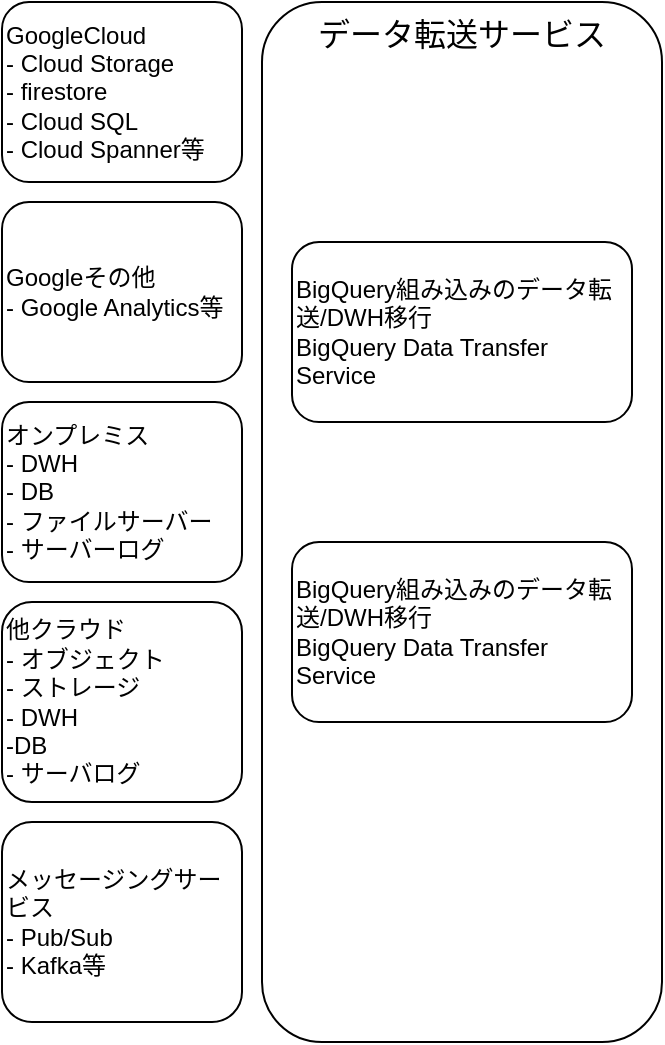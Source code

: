 <mxfile version="20.3.0" type="device"><diagram id="tY0MM6VWsKPhxYLIjCnF" name="ページ1"><mxGraphModel dx="1864" dy="1265" grid="1" gridSize="10" guides="1" tooltips="1" connect="1" arrows="1" fold="1" page="1" pageScale="1" pageWidth="827" pageHeight="1169" math="0" shadow="0"><root><mxCell id="0"/><mxCell id="1" parent="0"/><mxCell id="KR-hTZ2ijFbx5dIGlyAb-1" value="GoogleCloud&lt;br&gt;- Cloud Storage&lt;br&gt;- firestore&lt;br&gt;- Cloud SQL&lt;br&gt;- Cloud Spanner等" style="rounded=1;whiteSpace=wrap;html=1;align=left;" vertex="1" parent="1"><mxGeometry x="40" y="160" width="120" height="90" as="geometry"/></mxCell><mxCell id="KR-hTZ2ijFbx5dIGlyAb-2" value="Googleその他&lt;br&gt;- Google Analytics等" style="rounded=1;whiteSpace=wrap;html=1;align=left;" vertex="1" parent="1"><mxGeometry x="40" y="260" width="120" height="90" as="geometry"/></mxCell><mxCell id="KR-hTZ2ijFbx5dIGlyAb-3" value="オンプレミス&lt;br&gt;- DWH&lt;br&gt;- DB&lt;br&gt;- ファイルサーバー&lt;br&gt;- サーバーログ" style="rounded=1;whiteSpace=wrap;html=1;align=left;" vertex="1" parent="1"><mxGeometry x="40" y="360" width="120" height="90" as="geometry"/></mxCell><mxCell id="KR-hTZ2ijFbx5dIGlyAb-4" value="他クラウド&lt;br&gt;- オブジェクト&lt;br&gt;- ストレージ&lt;br&gt;- DWH&lt;br&gt;-DB&lt;br&gt;- サーバログ" style="rounded=1;whiteSpace=wrap;html=1;align=left;" vertex="1" parent="1"><mxGeometry x="40" y="460" width="120" height="100" as="geometry"/></mxCell><mxCell id="KR-hTZ2ijFbx5dIGlyAb-5" value="メッセージングサービス&lt;br&gt;- Pub/Sub&lt;br&gt;- Kafka等" style="rounded=1;whiteSpace=wrap;html=1;align=left;" vertex="1" parent="1"><mxGeometry x="40" y="570" width="120" height="100" as="geometry"/></mxCell><mxCell id="KR-hTZ2ijFbx5dIGlyAb-6" value="データ転送サービス" style="rounded=1;whiteSpace=wrap;html=1;verticalAlign=top;fontSize=16;" vertex="1" parent="1"><mxGeometry x="170" y="160" width="200" height="520" as="geometry"/></mxCell><mxCell id="KR-hTZ2ijFbx5dIGlyAb-7" value="BigQuery組み込みのデータ転送/DWH移行&lt;br&gt;BigQuery Data Transfer Service" style="rounded=1;whiteSpace=wrap;html=1;align=left;" vertex="1" parent="1"><mxGeometry x="185" y="280" width="170" height="90" as="geometry"/></mxCell><mxCell id="KR-hTZ2ijFbx5dIGlyAb-8" value="BigQuery組み込みのデータ転送/DWH移行&lt;br&gt;BigQuery Data Transfer Service" style="rounded=1;whiteSpace=wrap;html=1;align=left;" vertex="1" parent="1"><mxGeometry x="185" y="430" width="170" height="90" as="geometry"/></mxCell></root></mxGraphModel></diagram></mxfile>